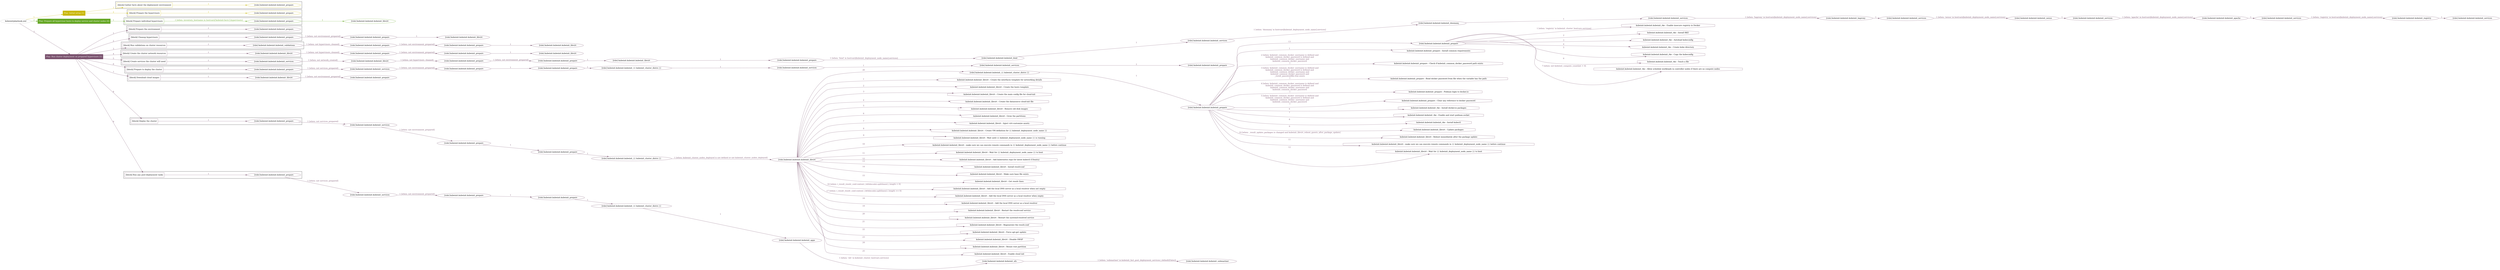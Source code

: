digraph {
	graph [concentrate=true ordering=in rankdir=LR ratio=fill]
	edge [esep=5 sep=10]
	"kubeinit/playbook.yml" [id=root_node style=dotted]
	play_4568f5e2 [label="Play: Initial setup (1)" color="#c9b703" fontcolor="#ffffff" id=play_4568f5e2 shape=box style=filled tooltip=localhost]
	"kubeinit/playbook.yml" -> play_4568f5e2 [label="1 " color="#c9b703" fontcolor="#c9b703" id=edge_f58d6f80 labeltooltip="1 " tooltip="1 "]
	subgraph "kubeinit.kubeinit.kubeinit_prepare" {
		role_ae29e0fc [label="[role] kubeinit.kubeinit.kubeinit_prepare" color="#c9b703" id=role_ae29e0fc tooltip="kubeinit.kubeinit.kubeinit_prepare"]
	}
	subgraph "kubeinit.kubeinit.kubeinit_prepare" {
		role_e080476c [label="[role] kubeinit.kubeinit.kubeinit_prepare" color="#c9b703" id=role_e080476c tooltip="kubeinit.kubeinit.kubeinit_prepare"]
	}
	subgraph "Play: Initial setup (1)" {
		play_4568f5e2 -> block_bb34d5d5 [label=1 color="#c9b703" fontcolor="#c9b703" id=edge_4ec6a27d labeltooltip=1 tooltip=1]
		subgraph cluster_block_bb34d5d5 {
			block_bb34d5d5 [label="[block] Gather facts about the deployment environment" color="#c9b703" id=block_bb34d5d5 labeltooltip="Gather facts about the deployment environment" shape=box tooltip="Gather facts about the deployment environment"]
			block_bb34d5d5 -> role_ae29e0fc [label="1 " color="#c9b703" fontcolor="#c9b703" id=edge_a087af68 labeltooltip="1 " tooltip="1 "]
		}
		play_4568f5e2 -> block_81faddfb [label=2 color="#c9b703" fontcolor="#c9b703" id=edge_ffdb6b1e labeltooltip=2 tooltip=2]
		subgraph cluster_block_81faddfb {
			block_81faddfb [label="[block] Prepare the hypervisors" color="#c9b703" id=block_81faddfb labeltooltip="Prepare the hypervisors" shape=box tooltip="Prepare the hypervisors"]
			block_81faddfb -> role_e080476c [label="1 " color="#c9b703" fontcolor="#c9b703" id=edge_c22c5ee7 labeltooltip="1 " tooltip="1 "]
		}
	}
	play_5e007507 [label="Play: Prepare all hypervisor hosts to deploy service and cluster nodes (0)" color="#65a725" fontcolor="#ffffff" id=play_5e007507 shape=box style=filled tooltip="Play: Prepare all hypervisor hosts to deploy service and cluster nodes (0)"]
	"kubeinit/playbook.yml" -> play_5e007507 [label="2 " color="#65a725" fontcolor="#65a725" id=edge_da815245 labeltooltip="2 " tooltip="2 "]
	subgraph "kubeinit.kubeinit.kubeinit_libvirt" {
		role_079f6c34 [label="[role] kubeinit.kubeinit.kubeinit_libvirt" color="#65a725" id=role_079f6c34 tooltip="kubeinit.kubeinit.kubeinit_libvirt"]
	}
	subgraph "kubeinit.kubeinit.kubeinit_prepare" {
		role_a69bfd1f [label="[role] kubeinit.kubeinit.kubeinit_prepare" color="#65a725" id=role_a69bfd1f tooltip="kubeinit.kubeinit.kubeinit_prepare"]
		role_a69bfd1f -> role_079f6c34 [label="1 " color="#65a725" fontcolor="#65a725" id=edge_f0c75827 labeltooltip="1 " tooltip="1 "]
	}
	subgraph "Play: Prepare all hypervisor hosts to deploy service and cluster nodes (0)" {
		play_5e007507 -> block_b021f9d6 [label=1 color="#65a725" fontcolor="#65a725" id=edge_84d313bd labeltooltip=1 tooltip=1]
		subgraph cluster_block_b021f9d6 {
			block_b021f9d6 [label="[block] Prepare individual hypervisors" color="#65a725" id=block_b021f9d6 labeltooltip="Prepare individual hypervisors" shape=box tooltip="Prepare individual hypervisors"]
			block_b021f9d6 -> role_a69bfd1f [label="1 [when: inventory_hostname in hostvars['kubeinit-facts'].hypervisors]" color="#65a725" fontcolor="#65a725" id=edge_a8e0315a labeltooltip="1 [when: inventory_hostname in hostvars['kubeinit-facts'].hypervisors]" tooltip="1 [when: inventory_hostname in hostvars['kubeinit-facts'].hypervisors]"]
		}
	}
	play_a2404ed8 [label="Play: Run cluster deployment on prepared hypervisors (1)" color="#7a526e" fontcolor="#ffffff" id=play_a2404ed8 shape=box style=filled tooltip=localhost]
	"kubeinit/playbook.yml" -> play_a2404ed8 [label="3 " color="#7a526e" fontcolor="#7a526e" id=edge_53192547 labeltooltip="3 " tooltip="3 "]
	subgraph "kubeinit.kubeinit.kubeinit_prepare" {
		role_78aca990 [label="[role] kubeinit.kubeinit.kubeinit_prepare" color="#7a526e" id=role_78aca990 tooltip="kubeinit.kubeinit.kubeinit_prepare"]
	}
	subgraph "kubeinit.kubeinit.kubeinit_libvirt" {
		role_6ebbee55 [label="[role] kubeinit.kubeinit.kubeinit_libvirt" color="#7a526e" id=role_6ebbee55 tooltip="kubeinit.kubeinit.kubeinit_libvirt"]
	}
	subgraph "kubeinit.kubeinit.kubeinit_prepare" {
		role_fc98e909 [label="[role] kubeinit.kubeinit.kubeinit_prepare" color="#7a526e" id=role_fc98e909 tooltip="kubeinit.kubeinit.kubeinit_prepare"]
		role_fc98e909 -> role_6ebbee55 [label="1 " color="#7a526e" fontcolor="#7a526e" id=edge_954e94c0 labeltooltip="1 " tooltip="1 "]
	}
	subgraph "kubeinit.kubeinit.kubeinit_prepare" {
		role_c9297aac [label="[role] kubeinit.kubeinit.kubeinit_prepare" color="#7a526e" id=role_c9297aac tooltip="kubeinit.kubeinit.kubeinit_prepare"]
		role_c9297aac -> role_fc98e909 [label="1 [when: not environment_prepared]" color="#7a526e" fontcolor="#7a526e" id=edge_ce515978 labeltooltip="1 [when: not environment_prepared]" tooltip="1 [when: not environment_prepared]"]
	}
	subgraph "kubeinit.kubeinit.kubeinit_libvirt" {
		role_27dbb746 [label="[role] kubeinit.kubeinit.kubeinit_libvirt" color="#7a526e" id=role_27dbb746 tooltip="kubeinit.kubeinit.kubeinit_libvirt"]
	}
	subgraph "kubeinit.kubeinit.kubeinit_prepare" {
		role_3de10275 [label="[role] kubeinit.kubeinit.kubeinit_prepare" color="#7a526e" id=role_3de10275 tooltip="kubeinit.kubeinit.kubeinit_prepare"]
		role_3de10275 -> role_27dbb746 [label="1 " color="#7a526e" fontcolor="#7a526e" id=edge_d282bbad labeltooltip="1 " tooltip="1 "]
	}
	subgraph "kubeinit.kubeinit.kubeinit_prepare" {
		role_be3a7687 [label="[role] kubeinit.kubeinit.kubeinit_prepare" color="#7a526e" id=role_be3a7687 tooltip="kubeinit.kubeinit.kubeinit_prepare"]
		role_be3a7687 -> role_3de10275 [label="1 [when: not environment_prepared]" color="#7a526e" fontcolor="#7a526e" id=edge_fc153e3b labeltooltip="1 [when: not environment_prepared]" tooltip="1 [when: not environment_prepared]"]
	}
	subgraph "kubeinit.kubeinit.kubeinit_validations" {
		role_8ce08a6f [label="[role] kubeinit.kubeinit.kubeinit_validations" color="#7a526e" id=role_8ce08a6f tooltip="kubeinit.kubeinit.kubeinit_validations"]
		role_8ce08a6f -> role_be3a7687 [label="1 [when: not hypervisors_cleaned]" color="#7a526e" fontcolor="#7a526e" id=edge_b9739d57 labeltooltip="1 [when: not hypervisors_cleaned]" tooltip="1 [when: not hypervisors_cleaned]"]
	}
	subgraph "kubeinit.kubeinit.kubeinit_libvirt" {
		role_e2d0a0e1 [label="[role] kubeinit.kubeinit.kubeinit_libvirt" color="#7a526e" id=role_e2d0a0e1 tooltip="kubeinit.kubeinit.kubeinit_libvirt"]
	}
	subgraph "kubeinit.kubeinit.kubeinit_prepare" {
		role_2252fb14 [label="[role] kubeinit.kubeinit.kubeinit_prepare" color="#7a526e" id=role_2252fb14 tooltip="kubeinit.kubeinit.kubeinit_prepare"]
		role_2252fb14 -> role_e2d0a0e1 [label="1 " color="#7a526e" fontcolor="#7a526e" id=edge_48490499 labeltooltip="1 " tooltip="1 "]
	}
	subgraph "kubeinit.kubeinit.kubeinit_prepare" {
		role_a09faf3b [label="[role] kubeinit.kubeinit.kubeinit_prepare" color="#7a526e" id=role_a09faf3b tooltip="kubeinit.kubeinit.kubeinit_prepare"]
		role_a09faf3b -> role_2252fb14 [label="1 [when: not environment_prepared]" color="#7a526e" fontcolor="#7a526e" id=edge_238169aa labeltooltip="1 [when: not environment_prepared]" tooltip="1 [when: not environment_prepared]"]
	}
	subgraph "kubeinit.kubeinit.kubeinit_libvirt" {
		role_53687157 [label="[role] kubeinit.kubeinit.kubeinit_libvirt" color="#7a526e" id=role_53687157 tooltip="kubeinit.kubeinit.kubeinit_libvirt"]
		role_53687157 -> role_a09faf3b [label="1 [when: not hypervisors_cleaned]" color="#7a526e" fontcolor="#7a526e" id=edge_2dcb8799 labeltooltip="1 [when: not hypervisors_cleaned]" tooltip="1 [when: not hypervisors_cleaned]"]
	}
	subgraph "kubeinit.kubeinit.kubeinit_services" {
		role_e1c05c1d [label="[role] kubeinit.kubeinit.kubeinit_services" color="#7a526e" id=role_e1c05c1d tooltip="kubeinit.kubeinit.kubeinit_services"]
	}
	subgraph "kubeinit.kubeinit.kubeinit_registry" {
		role_24f0b1a3 [label="[role] kubeinit.kubeinit.kubeinit_registry" color="#7a526e" id=role_24f0b1a3 tooltip="kubeinit.kubeinit.kubeinit_registry"]
		role_24f0b1a3 -> role_e1c05c1d [label="1 " color="#7a526e" fontcolor="#7a526e" id=edge_a034bfcc labeltooltip="1 " tooltip="1 "]
	}
	subgraph "kubeinit.kubeinit.kubeinit_services" {
		role_3521763a [label="[role] kubeinit.kubeinit.kubeinit_services" color="#7a526e" id=role_3521763a tooltip="kubeinit.kubeinit.kubeinit_services"]
		role_3521763a -> role_24f0b1a3 [label="1 [when: 'registry' in hostvars[kubeinit_deployment_node_name].services]" color="#7a526e" fontcolor="#7a526e" id=edge_742c260c labeltooltip="1 [when: 'registry' in hostvars[kubeinit_deployment_node_name].services]" tooltip="1 [when: 'registry' in hostvars[kubeinit_deployment_node_name].services]"]
	}
	subgraph "kubeinit.kubeinit.kubeinit_apache" {
		role_444f9a45 [label="[role] kubeinit.kubeinit.kubeinit_apache" color="#7a526e" id=role_444f9a45 tooltip="kubeinit.kubeinit.kubeinit_apache"]
		role_444f9a45 -> role_3521763a [label="1 " color="#7a526e" fontcolor="#7a526e" id=edge_e631b38d labeltooltip="1 " tooltip="1 "]
	}
	subgraph "kubeinit.kubeinit.kubeinit_services" {
		role_2c6f6f66 [label="[role] kubeinit.kubeinit.kubeinit_services" color="#7a526e" id=role_2c6f6f66 tooltip="kubeinit.kubeinit.kubeinit_services"]
		role_2c6f6f66 -> role_444f9a45 [label="1 [when: 'apache' in hostvars[kubeinit_deployment_node_name].services]" color="#7a526e" fontcolor="#7a526e" id=edge_262a0b93 labeltooltip="1 [when: 'apache' in hostvars[kubeinit_deployment_node_name].services]" tooltip="1 [when: 'apache' in hostvars[kubeinit_deployment_node_name].services]"]
	}
	subgraph "kubeinit.kubeinit.kubeinit_nexus" {
		role_d4bbf895 [label="[role] kubeinit.kubeinit.kubeinit_nexus" color="#7a526e" id=role_d4bbf895 tooltip="kubeinit.kubeinit.kubeinit_nexus"]
		role_d4bbf895 -> role_2c6f6f66 [label="1 " color="#7a526e" fontcolor="#7a526e" id=edge_2a9e1072 labeltooltip="1 " tooltip="1 "]
	}
	subgraph "kubeinit.kubeinit.kubeinit_services" {
		role_22ab9547 [label="[role] kubeinit.kubeinit.kubeinit_services" color="#7a526e" id=role_22ab9547 tooltip="kubeinit.kubeinit.kubeinit_services"]
		role_22ab9547 -> role_d4bbf895 [label="1 [when: 'nexus' in hostvars[kubeinit_deployment_node_name].services]" color="#7a526e" fontcolor="#7a526e" id=edge_2be26578 labeltooltip="1 [when: 'nexus' in hostvars[kubeinit_deployment_node_name].services]" tooltip="1 [when: 'nexus' in hostvars[kubeinit_deployment_node_name].services]"]
	}
	subgraph "kubeinit.kubeinit.kubeinit_haproxy" {
		role_57c78622 [label="[role] kubeinit.kubeinit.kubeinit_haproxy" color="#7a526e" id=role_57c78622 tooltip="kubeinit.kubeinit.kubeinit_haproxy"]
		role_57c78622 -> role_22ab9547 [label="1 " color="#7a526e" fontcolor="#7a526e" id=edge_9e4132be labeltooltip="1 " tooltip="1 "]
	}
	subgraph "kubeinit.kubeinit.kubeinit_services" {
		role_f3da403c [label="[role] kubeinit.kubeinit.kubeinit_services" color="#7a526e" id=role_f3da403c tooltip="kubeinit.kubeinit.kubeinit_services"]
		role_f3da403c -> role_57c78622 [label="1 [when: 'haproxy' in hostvars[kubeinit_deployment_node_name].services]" color="#7a526e" fontcolor="#7a526e" id=edge_ac03e307 labeltooltip="1 [when: 'haproxy' in hostvars[kubeinit_deployment_node_name].services]" tooltip="1 [when: 'haproxy' in hostvars[kubeinit_deployment_node_name].services]"]
	}
	subgraph "kubeinit.kubeinit.kubeinit_dnsmasq" {
		role_92711bdf [label="[role] kubeinit.kubeinit.kubeinit_dnsmasq" color="#7a526e" id=role_92711bdf tooltip="kubeinit.kubeinit.kubeinit_dnsmasq"]
		role_92711bdf -> role_f3da403c [label="1 " color="#7a526e" fontcolor="#7a526e" id=edge_761f1423 labeltooltip="1 " tooltip="1 "]
	}
	subgraph "kubeinit.kubeinit.kubeinit_services" {
		role_0a047e35 [label="[role] kubeinit.kubeinit.kubeinit_services" color="#7a526e" id=role_0a047e35 tooltip="kubeinit.kubeinit.kubeinit_services"]
		role_0a047e35 -> role_92711bdf [label="1 [when: 'dnsmasq' in hostvars[kubeinit_deployment_node_name].services]" color="#7a526e" fontcolor="#7a526e" id=edge_a721df6b labeltooltip="1 [when: 'dnsmasq' in hostvars[kubeinit_deployment_node_name].services]" tooltip="1 [when: 'dnsmasq' in hostvars[kubeinit_deployment_node_name].services]"]
	}
	subgraph "kubeinit.kubeinit.kubeinit_bind" {
		role_454483ee [label="[role] kubeinit.kubeinit.kubeinit_bind" color="#7a526e" id=role_454483ee tooltip="kubeinit.kubeinit.kubeinit_bind"]
		role_454483ee -> role_0a047e35 [label="1 " color="#7a526e" fontcolor="#7a526e" id=edge_4e30ac89 labeltooltip="1 " tooltip="1 "]
	}
	subgraph "kubeinit.kubeinit.kubeinit_prepare" {
		role_f2e7e4fd [label="[role] kubeinit.kubeinit.kubeinit_prepare" color="#7a526e" id=role_f2e7e4fd tooltip="kubeinit.kubeinit.kubeinit_prepare"]
		role_f2e7e4fd -> role_454483ee [label="1 [when: 'bind' in hostvars[kubeinit_deployment_node_name].services]" color="#7a526e" fontcolor="#7a526e" id=edge_38f0c3e3 labeltooltip="1 [when: 'bind' in hostvars[kubeinit_deployment_node_name].services]" tooltip="1 [when: 'bind' in hostvars[kubeinit_deployment_node_name].services]"]
	}
	subgraph "kubeinit.kubeinit.kubeinit_libvirt" {
		role_506f2575 [label="[role] kubeinit.kubeinit.kubeinit_libvirt" color="#7a526e" id=role_506f2575 tooltip="kubeinit.kubeinit.kubeinit_libvirt"]
		role_506f2575 -> role_f2e7e4fd [label="1 " color="#7a526e" fontcolor="#7a526e" id=edge_300fc9ce labeltooltip="1 " tooltip="1 "]
	}
	subgraph "kubeinit.kubeinit.kubeinit_prepare" {
		role_38bea0e0 [label="[role] kubeinit.kubeinit.kubeinit_prepare" color="#7a526e" id=role_38bea0e0 tooltip="kubeinit.kubeinit.kubeinit_prepare"]
		role_38bea0e0 -> role_506f2575 [label="1 " color="#7a526e" fontcolor="#7a526e" id=edge_d4c26837 labeltooltip="1 " tooltip="1 "]
	}
	subgraph "kubeinit.kubeinit.kubeinit_prepare" {
		role_5d242802 [label="[role] kubeinit.kubeinit.kubeinit_prepare" color="#7a526e" id=role_5d242802 tooltip="kubeinit.kubeinit.kubeinit_prepare"]
		role_5d242802 -> role_38bea0e0 [label="1 [when: not environment_prepared]" color="#7a526e" fontcolor="#7a526e" id=edge_2ccff29e labeltooltip="1 [when: not environment_prepared]" tooltip="1 [when: not environment_prepared]"]
	}
	subgraph "kubeinit.kubeinit.kubeinit_libvirt" {
		role_b3cfac7f [label="[role] kubeinit.kubeinit.kubeinit_libvirt" color="#7a526e" id=role_b3cfac7f tooltip="kubeinit.kubeinit.kubeinit_libvirt"]
		role_b3cfac7f -> role_5d242802 [label="1 [when: not hypervisors_cleaned]" color="#7a526e" fontcolor="#7a526e" id=edge_2b9d06a1 labeltooltip="1 [when: not hypervisors_cleaned]" tooltip="1 [when: not hypervisors_cleaned]"]
	}
	subgraph "kubeinit.kubeinit.kubeinit_services" {
		role_e755190c [label="[role] kubeinit.kubeinit.kubeinit_services" color="#7a526e" id=role_e755190c tooltip="kubeinit.kubeinit.kubeinit_services"]
		role_e755190c -> role_b3cfac7f [label="1 [when: not network_created]" color="#7a526e" fontcolor="#7a526e" id=edge_57c8df9f labeltooltip="1 [when: not network_created]" tooltip="1 [when: not network_created]"]
	}
	subgraph "kubeinit.kubeinit.kubeinit_prepare" {
		role_c9f65d8f [label="[role] kubeinit.kubeinit.kubeinit_prepare" color="#7a526e" id=role_c9f65d8f tooltip="kubeinit.kubeinit.kubeinit_prepare"]
	}
	subgraph "kubeinit.kubeinit.kubeinit_services" {
		role_bb59d0de [label="[role] kubeinit.kubeinit.kubeinit_services" color="#7a526e" id=role_bb59d0de tooltip="kubeinit.kubeinit.kubeinit_services"]
		role_bb59d0de -> role_c9f65d8f [label="1 " color="#7a526e" fontcolor="#7a526e" id=edge_cca55403 labeltooltip="1 " tooltip="1 "]
	}
	subgraph "kubeinit.kubeinit.kubeinit_services" {
		role_9e250b0a [label="[role] kubeinit.kubeinit.kubeinit_services" color="#7a526e" id=role_9e250b0a tooltip="kubeinit.kubeinit.kubeinit_services"]
		role_9e250b0a -> role_bb59d0de [label="1 " color="#7a526e" fontcolor="#7a526e" id=edge_865b5f42 labeltooltip="1 " tooltip="1 "]
	}
	subgraph "kubeinit.kubeinit.kubeinit_{{ kubeinit_cluster_distro }}" {
		role_128e63b7 [label="[role] kubeinit.kubeinit.kubeinit_{{ kubeinit_cluster_distro }}" color="#7a526e" id=role_128e63b7 tooltip="kubeinit.kubeinit.kubeinit_{{ kubeinit_cluster_distro }}"]
		role_128e63b7 -> role_9e250b0a [label="1 " color="#7a526e" fontcolor="#7a526e" id=edge_d8385676 labeltooltip="1 " tooltip="1 "]
	}
	subgraph "kubeinit.kubeinit.kubeinit_prepare" {
		role_6800932a [label="[role] kubeinit.kubeinit.kubeinit_prepare" color="#7a526e" id=role_6800932a tooltip="kubeinit.kubeinit.kubeinit_prepare"]
		role_6800932a -> role_128e63b7 [label="1 " color="#7a526e" fontcolor="#7a526e" id=edge_f5d03e80 labeltooltip="1 " tooltip="1 "]
	}
	subgraph "kubeinit.kubeinit.kubeinit_prepare" {
		role_21f0d686 [label="[role] kubeinit.kubeinit.kubeinit_prepare" color="#7a526e" id=role_21f0d686 tooltip="kubeinit.kubeinit.kubeinit_prepare"]
		role_21f0d686 -> role_6800932a [label="1 " color="#7a526e" fontcolor="#7a526e" id=edge_81f2c81a labeltooltip="1 " tooltip="1 "]
	}
	subgraph "kubeinit.kubeinit.kubeinit_services" {
		role_10c91524 [label="[role] kubeinit.kubeinit.kubeinit_services" color="#7a526e" id=role_10c91524 tooltip="kubeinit.kubeinit.kubeinit_services"]
		role_10c91524 -> role_21f0d686 [label="1 [when: not environment_prepared]" color="#7a526e" fontcolor="#7a526e" id=edge_07060a31 labeltooltip="1 [when: not environment_prepared]" tooltip="1 [when: not environment_prepared]"]
	}
	subgraph "kubeinit.kubeinit.kubeinit_prepare" {
		role_58595811 [label="[role] kubeinit.kubeinit.kubeinit_prepare" color="#7a526e" id=role_58595811 tooltip="kubeinit.kubeinit.kubeinit_prepare"]
		role_58595811 -> role_10c91524 [label="1 [when: not services_prepared]" color="#7a526e" fontcolor="#7a526e" id=edge_7428c593 labeltooltip="1 [when: not services_prepared]" tooltip="1 [when: not services_prepared]"]
	}
	subgraph "kubeinit.kubeinit.kubeinit_prepare" {
		role_8fbe70e9 [label="[role] kubeinit.kubeinit.kubeinit_prepare" color="#7a526e" id=role_8fbe70e9 tooltip="kubeinit.kubeinit.kubeinit_prepare"]
	}
	subgraph "kubeinit.kubeinit.kubeinit_libvirt" {
		role_f64878d0 [label="[role] kubeinit.kubeinit.kubeinit_libvirt" color="#7a526e" id=role_f64878d0 tooltip="kubeinit.kubeinit.kubeinit_libvirt"]
		role_f64878d0 -> role_8fbe70e9 [label="1 [when: not environment_prepared]" color="#7a526e" fontcolor="#7a526e" id=edge_980153d8 labeltooltip="1 [when: not environment_prepared]" tooltip="1 [when: not environment_prepared]"]
	}
	subgraph "kubeinit.kubeinit.kubeinit_prepare" {
		role_f17bccef [label="[role] kubeinit.kubeinit.kubeinit_prepare" color="#7a526e" id=role_f17bccef tooltip="kubeinit.kubeinit.kubeinit_prepare"]
		task_665a5e78 [label="kubeinit.kubeinit.kubeinit_rke : Enable insecure registry in Docker" color="#7a526e" id=task_665a5e78 shape=octagon tooltip="kubeinit.kubeinit.kubeinit_rke : Enable insecure registry in Docker"]
		role_f17bccef -> task_665a5e78 [label="1 [when: 'registry' in kubeinit_cluster_hostvars.services]" color="#7a526e" fontcolor="#7a526e" id=edge_86fd384d labeltooltip="1 [when: 'registry' in kubeinit_cluster_hostvars.services]" tooltip="1 [when: 'registry' in kubeinit_cluster_hostvars.services]"]
		task_e25b86b0 [label="kubeinit.kubeinit.kubeinit_rke : Install RKE" color="#7a526e" id=task_e25b86b0 shape=octagon tooltip="kubeinit.kubeinit.kubeinit_rke : Install RKE"]
		role_f17bccef -> task_e25b86b0 [label="2 " color="#7a526e" fontcolor="#7a526e" id=edge_de4a6f16 labeltooltip="2 " tooltip="2 "]
		task_b259f5b3 [label="kubeinit.kubeinit.kubeinit_rke : Autoload kubeconfig" color="#7a526e" id=task_b259f5b3 shape=octagon tooltip="kubeinit.kubeinit.kubeinit_rke : Autoload kubeconfig"]
		role_f17bccef -> task_b259f5b3 [label="3 " color="#7a526e" fontcolor="#7a526e" id=edge_6e869316 labeltooltip="3 " tooltip="3 "]
		task_741eba97 [label="kubeinit.kubeinit.kubeinit_rke : Create kube directory" color="#7a526e" id=task_741eba97 shape=octagon tooltip="kubeinit.kubeinit.kubeinit_rke : Create kube directory"]
		role_f17bccef -> task_741eba97 [label="4 " color="#7a526e" fontcolor="#7a526e" id=edge_6af9dd21 labeltooltip="4 " tooltip="4 "]
		task_64090cc8 [label="kubeinit.kubeinit.kubeinit_rke : Copy the kubeconfig" color="#7a526e" id=task_64090cc8 shape=octagon tooltip="kubeinit.kubeinit.kubeinit_rke : Copy the kubeconfig"]
		role_f17bccef -> task_64090cc8 [label="5 " color="#7a526e" fontcolor="#7a526e" id=edge_60934fe8 labeltooltip="5 " tooltip="5 "]
		task_0a7f6460 [label="kubeinit.kubeinit.kubeinit_rke : Touch a file" color="#7a526e" id=task_0a7f6460 shape=octagon tooltip="kubeinit.kubeinit.kubeinit_rke : Touch a file"]
		role_f17bccef -> task_0a7f6460 [label="6 " color="#7a526e" fontcolor="#7a526e" id=edge_742649d7 labeltooltip="6 " tooltip="6 "]
		task_7d31528c [label="kubeinit.kubeinit.kubeinit_rke : Allow schedule workloads in controller nodes if there are no compute nodes" color="#7a526e" id=task_7d31528c shape=octagon tooltip="kubeinit.kubeinit.kubeinit_rke : Allow schedule workloads in controller nodes if there are no compute nodes"]
		role_f17bccef -> task_7d31528c [label="7 [when: not kubeinit_compute_count|int > 0]" color="#7a526e" fontcolor="#7a526e" id=edge_8027adaa labeltooltip="7 [when: not kubeinit_compute_count|int > 0]" tooltip="7 [when: not kubeinit_compute_count|int > 0]"]
	}
	subgraph "kubeinit.kubeinit.kubeinit_prepare" {
		role_27ed3b5c [label="[role] kubeinit.kubeinit.kubeinit_prepare" color="#7a526e" id=role_27ed3b5c tooltip="kubeinit.kubeinit.kubeinit_prepare"]
		task_21705fa5 [label="kubeinit.kubeinit.kubeinit_prepare : Install common requirements" color="#7a526e" id=task_21705fa5 shape=octagon tooltip="kubeinit.kubeinit.kubeinit_prepare : Install common requirements"]
		role_27ed3b5c -> task_21705fa5 [label="1 " color="#7a526e" fontcolor="#7a526e" id=edge_ce50f5d3 labeltooltip="1 " tooltip="1 "]
		task_64436959 [label="kubeinit.kubeinit.kubeinit_prepare : Check if kubeinit_common_docker_password path exists" color="#7a526e" id=task_64436959 shape=octagon tooltip="kubeinit.kubeinit.kubeinit_prepare : Check if kubeinit_common_docker_password path exists"]
		role_27ed3b5c -> task_64436959 [label="2 [when: kubeinit_common_docker_username is defined and
kubeinit_common_docker_password is defined and
kubeinit_common_docker_username and
kubeinit_common_docker_password
]" color="#7a526e" fontcolor="#7a526e" id=edge_e28b2194 labeltooltip="2 [when: kubeinit_common_docker_username is defined and
kubeinit_common_docker_password is defined and
kubeinit_common_docker_username and
kubeinit_common_docker_password
]" tooltip="2 [when: kubeinit_common_docker_username is defined and
kubeinit_common_docker_password is defined and
kubeinit_common_docker_username and
kubeinit_common_docker_password
]"]
		task_407c67e6 [label="kubeinit.kubeinit.kubeinit_prepare : Read docker password from file when the variable has the path" color="#7a526e" id=task_407c67e6 shape=octagon tooltip="kubeinit.kubeinit.kubeinit_prepare : Read docker password from file when the variable has the path"]
		role_27ed3b5c -> task_407c67e6 [label="3 [when: kubeinit_common_docker_username is defined and
kubeinit_common_docker_password is defined and
kubeinit_common_docker_username and
kubeinit_common_docker_password and
_result_passwordfile.stat.exists
]" color="#7a526e" fontcolor="#7a526e" id=edge_7dba26e2 labeltooltip="3 [when: kubeinit_common_docker_username is defined and
kubeinit_common_docker_password is defined and
kubeinit_common_docker_username and
kubeinit_common_docker_password and
_result_passwordfile.stat.exists
]" tooltip="3 [when: kubeinit_common_docker_username is defined and
kubeinit_common_docker_password is defined and
kubeinit_common_docker_username and
kubeinit_common_docker_password and
_result_passwordfile.stat.exists
]"]
		task_8e0246d6 [label="kubeinit.kubeinit.kubeinit_prepare : Podman login to docker.io" color="#7a526e" id=task_8e0246d6 shape=octagon tooltip="kubeinit.kubeinit.kubeinit_prepare : Podman login to docker.io"]
		role_27ed3b5c -> task_8e0246d6 [label="4 [when: kubeinit_common_docker_username is defined and
kubeinit_common_docker_password is defined and
kubeinit_common_docker_username and
kubeinit_common_docker_password
]" color="#7a526e" fontcolor="#7a526e" id=edge_13f20e37 labeltooltip="4 [when: kubeinit_common_docker_username is defined and
kubeinit_common_docker_password is defined and
kubeinit_common_docker_username and
kubeinit_common_docker_password
]" tooltip="4 [when: kubeinit_common_docker_username is defined and
kubeinit_common_docker_password is defined and
kubeinit_common_docker_username and
kubeinit_common_docker_password
]"]
		task_8adf9413 [label="kubeinit.kubeinit.kubeinit_prepare : Clear any reference to docker password" color="#7a526e" id=task_8adf9413 shape=octagon tooltip="kubeinit.kubeinit.kubeinit_prepare : Clear any reference to docker password"]
		role_27ed3b5c -> task_8adf9413 [label="5 [when: kubeinit_common_docker_username is defined and
kubeinit_common_docker_password is defined and
kubeinit_common_docker_username and
kubeinit_common_docker_password
]" color="#7a526e" fontcolor="#7a526e" id=edge_df66487b labeltooltip="5 [when: kubeinit_common_docker_username is defined and
kubeinit_common_docker_password is defined and
kubeinit_common_docker_username and
kubeinit_common_docker_password
]" tooltip="5 [when: kubeinit_common_docker_username is defined and
kubeinit_common_docker_password is defined and
kubeinit_common_docker_username and
kubeinit_common_docker_password
]"]
		task_93a87bd2 [label="kubeinit.kubeinit.kubeinit_rke : Install docker.io packages" color="#7a526e" id=task_93a87bd2 shape=octagon tooltip="kubeinit.kubeinit.kubeinit_rke : Install docker.io packages"]
		role_27ed3b5c -> task_93a87bd2 [label="6 " color="#7a526e" fontcolor="#7a526e" id=edge_dbb07fb9 labeltooltip="6 " tooltip="6 "]
		task_499fcc53 [label="kubeinit.kubeinit.kubeinit_rke : Enable and start podman.socket" color="#7a526e" id=task_499fcc53 shape=octagon tooltip="kubeinit.kubeinit.kubeinit_rke : Enable and start podman.socket"]
		role_27ed3b5c -> task_499fcc53 [label="7 " color="#7a526e" fontcolor="#7a526e" id=edge_66f39e98 labeltooltip="7 " tooltip="7 "]
		task_112dde16 [label="kubeinit.kubeinit.kubeinit_rke : Install kubectl" color="#7a526e" id=task_112dde16 shape=octagon tooltip="kubeinit.kubeinit.kubeinit_rke : Install kubectl"]
		role_27ed3b5c -> task_112dde16 [label="8 " color="#7a526e" fontcolor="#7a526e" id=edge_d252a66c labeltooltip="8 " tooltip="8 "]
		task_8c59d81b [label="kubeinit.kubeinit.kubeinit_libvirt : Update packages" color="#7a526e" id=task_8c59d81b shape=octagon tooltip="kubeinit.kubeinit.kubeinit_libvirt : Update packages"]
		role_27ed3b5c -> task_8c59d81b [label="9 " color="#7a526e" fontcolor="#7a526e" id=edge_4af08e2a labeltooltip="9 " tooltip="9 "]
		task_63154481 [label="kubeinit.kubeinit.kubeinit_libvirt : Reboot immediately after the package update" color="#7a526e" id=task_63154481 shape=octagon tooltip="kubeinit.kubeinit.kubeinit_libvirt : Reboot immediately after the package update"]
		role_27ed3b5c -> task_63154481 [label="10 [when: _result_update_packages is changed and kubeinit_libvirt_reboot_guests_after_package_update]" color="#7a526e" fontcolor="#7a526e" id=edge_21b2aa21 labeltooltip="10 [when: _result_update_packages is changed and kubeinit_libvirt_reboot_guests_after_package_update]" tooltip="10 [when: _result_update_packages is changed and kubeinit_libvirt_reboot_guests_after_package_update]"]
		task_6fb3fe62 [label="kubeinit.kubeinit.kubeinit_libvirt : make sure we can execute remote commands in {{ kubeinit_deployment_node_name }} before continue" color="#7a526e" id=task_6fb3fe62 shape=octagon tooltip="kubeinit.kubeinit.kubeinit_libvirt : make sure we can execute remote commands in {{ kubeinit_deployment_node_name }} before continue"]
		role_27ed3b5c -> task_6fb3fe62 [label="11 " color="#7a526e" fontcolor="#7a526e" id=edge_672bf191 labeltooltip="11 " tooltip="11 "]
		task_4c668531 [label="kubeinit.kubeinit.kubeinit_libvirt : Wait for {{ kubeinit_deployment_node_name }} to boot" color="#7a526e" id=task_4c668531 shape=octagon tooltip="kubeinit.kubeinit.kubeinit_libvirt : Wait for {{ kubeinit_deployment_node_name }} to boot"]
		role_27ed3b5c -> task_4c668531 [label="12 " color="#7a526e" fontcolor="#7a526e" id=edge_8ec51202 labeltooltip="12 " tooltip="12 "]
		role_27ed3b5c -> role_f17bccef [label="13 " color="#7a526e" fontcolor="#7a526e" id=edge_c0260380 labeltooltip="13 " tooltip="13 "]
	}
	subgraph "kubeinit.kubeinit.kubeinit_{{ kubeinit_cluster_distro }}" {
		role_abc04474 [label="[role] kubeinit.kubeinit.kubeinit_{{ kubeinit_cluster_distro }}" color="#7a526e" id=role_abc04474 tooltip="kubeinit.kubeinit.kubeinit_{{ kubeinit_cluster_distro }}"]
		role_abc04474 -> role_27ed3b5c [label="1 " color="#7a526e" fontcolor="#7a526e" id=edge_5a1ac635 labeltooltip="1 " tooltip="1 "]
	}
	subgraph "kubeinit.kubeinit.kubeinit_libvirt" {
		role_947a107d [label="[role] kubeinit.kubeinit.kubeinit_libvirt" color="#7a526e" id=role_947a107d tooltip="kubeinit.kubeinit.kubeinit_libvirt"]
		task_667c6dde [label="kubeinit.kubeinit.kubeinit_libvirt : Create the interfaces template for networking details" color="#7a526e" id=task_667c6dde shape=octagon tooltip="kubeinit.kubeinit.kubeinit_libvirt : Create the interfaces template for networking details"]
		role_947a107d -> task_667c6dde [label="1 " color="#7a526e" fontcolor="#7a526e" id=edge_158c564c labeltooltip="1 " tooltip="1 "]
		task_ffadc62d [label="kubeinit.kubeinit.kubeinit_libvirt : Create the hosts template" color="#7a526e" id=task_ffadc62d shape=octagon tooltip="kubeinit.kubeinit.kubeinit_libvirt : Create the hosts template"]
		role_947a107d -> task_ffadc62d [label="2 " color="#7a526e" fontcolor="#7a526e" id=edge_046ccd77 labeltooltip="2 " tooltip="2 "]
		task_3acaf324 [label="kubeinit.kubeinit.kubeinit_libvirt : Create the main config file for cloud-init" color="#7a526e" id=task_3acaf324 shape=octagon tooltip="kubeinit.kubeinit.kubeinit_libvirt : Create the main config file for cloud-init"]
		role_947a107d -> task_3acaf324 [label="3 " color="#7a526e" fontcolor="#7a526e" id=edge_3c90e003 labeltooltip="3 " tooltip="3 "]
		task_de7317e5 [label="kubeinit.kubeinit.kubeinit_libvirt : Create the datasource cloud-init file" color="#7a526e" id=task_de7317e5 shape=octagon tooltip="kubeinit.kubeinit.kubeinit_libvirt : Create the datasource cloud-init file"]
		role_947a107d -> task_de7317e5 [label="4 " color="#7a526e" fontcolor="#7a526e" id=edge_8b7fcea5 labeltooltip="4 " tooltip="4 "]
		task_518fefe8 [label="kubeinit.kubeinit.kubeinit_libvirt : Remove old disk images" color="#7a526e" id=task_518fefe8 shape=octagon tooltip="kubeinit.kubeinit.kubeinit_libvirt : Remove old disk images"]
		role_947a107d -> task_518fefe8 [label="5 " color="#7a526e" fontcolor="#7a526e" id=edge_2d5d92d8 labeltooltip="5 " tooltip="5 "]
		task_e02282e8 [label="kubeinit.kubeinit.kubeinit_libvirt : Grow the partitions" color="#7a526e" id=task_e02282e8 shape=octagon tooltip="kubeinit.kubeinit.kubeinit_libvirt : Grow the partitions"]
		role_947a107d -> task_e02282e8 [label="6 " color="#7a526e" fontcolor="#7a526e" id=edge_1db51e24 labeltooltip="6 " tooltip="6 "]
		task_9a3cb8d6 [label="kubeinit.kubeinit.kubeinit_libvirt : Inject virt-customize assets" color="#7a526e" id=task_9a3cb8d6 shape=octagon tooltip="kubeinit.kubeinit.kubeinit_libvirt : Inject virt-customize assets"]
		role_947a107d -> task_9a3cb8d6 [label="7 " color="#7a526e" fontcolor="#7a526e" id=edge_61c16b06 labeltooltip="7 " tooltip="7 "]
		task_a57c9f93 [label="kubeinit.kubeinit.kubeinit_libvirt : Create VM definition for {{ kubeinit_deployment_node_name }}" color="#7a526e" id=task_a57c9f93 shape=octagon tooltip="kubeinit.kubeinit.kubeinit_libvirt : Create VM definition for {{ kubeinit_deployment_node_name }}"]
		role_947a107d -> task_a57c9f93 [label="8 " color="#7a526e" fontcolor="#7a526e" id=edge_5a6e6501 labeltooltip="8 " tooltip="8 "]
		task_3d09e8eb [label="kubeinit.kubeinit.kubeinit_libvirt : Wait until {{ kubeinit_deployment_node_name }} is running" color="#7a526e" id=task_3d09e8eb shape=octagon tooltip="kubeinit.kubeinit.kubeinit_libvirt : Wait until {{ kubeinit_deployment_node_name }} is running"]
		role_947a107d -> task_3d09e8eb [label="9 " color="#7a526e" fontcolor="#7a526e" id=edge_dc4a06d4 labeltooltip="9 " tooltip="9 "]
		task_94112171 [label="kubeinit.kubeinit.kubeinit_libvirt : make sure we can execute remote commands in {{ kubeinit_deployment_node_name }} before continue" color="#7a526e" id=task_94112171 shape=octagon tooltip="kubeinit.kubeinit.kubeinit_libvirt : make sure we can execute remote commands in {{ kubeinit_deployment_node_name }} before continue"]
		role_947a107d -> task_94112171 [label="10 " color="#7a526e" fontcolor="#7a526e" id=edge_8d912b04 labeltooltip="10 " tooltip="10 "]
		task_852dc12f [label="kubeinit.kubeinit.kubeinit_libvirt : Wait for {{ kubeinit_deployment_node_name }} to boot" color="#7a526e" id=task_852dc12f shape=octagon tooltip="kubeinit.kubeinit.kubeinit_libvirt : Wait for {{ kubeinit_deployment_node_name }} to boot"]
		role_947a107d -> task_852dc12f [label="11 " color="#7a526e" fontcolor="#7a526e" id=edge_179630a1 labeltooltip="11 " tooltip="11 "]
		task_2507f81e [label="kubeinit.kubeinit.kubeinit_libvirt : Add kubernetes repo for latest kubectl (Ubuntu)" color="#7a526e" id=task_2507f81e shape=octagon tooltip="kubeinit.kubeinit.kubeinit_libvirt : Add kubernetes repo for latest kubectl (Ubuntu)"]
		role_947a107d -> task_2507f81e [label="12 " color="#7a526e" fontcolor="#7a526e" id=edge_841e738e labeltooltip="12 " tooltip="12 "]
		task_5714fec2 [label="kubeinit.kubeinit.kubeinit_libvirt : Install resolvconf" color="#7a526e" id=task_5714fec2 shape=octagon tooltip="kubeinit.kubeinit.kubeinit_libvirt : Install resolvconf"]
		role_947a107d -> task_5714fec2 [label="13 " color="#7a526e" fontcolor="#7a526e" id=edge_d80185ef labeltooltip="13 " tooltip="13 "]
		task_d8cb104c [label="kubeinit.kubeinit.kubeinit_libvirt : Make sure base file exists" color="#7a526e" id=task_d8cb104c shape=octagon tooltip="kubeinit.kubeinit.kubeinit_libvirt : Make sure base file exists"]
		role_947a107d -> task_d8cb104c [label="14 " color="#7a526e" fontcolor="#7a526e" id=edge_2b9dee08 labeltooltip="14 " tooltip="14 "]
		task_7ead4c33 [label="kubeinit.kubeinit.kubeinit_libvirt : Get resolv lines" color="#7a526e" id=task_7ead4c33 shape=octagon tooltip="kubeinit.kubeinit.kubeinit_libvirt : Get resolv lines"]
		role_947a107d -> task_7ead4c33 [label="15 " color="#7a526e" fontcolor="#7a526e" id=edge_45b904f3 labeltooltip="15 " tooltip="15 "]
		task_079cc5a4 [label="kubeinit.kubeinit.kubeinit_libvirt : Add the local DNS server as a local resolver when not empty" color="#7a526e" id=task_079cc5a4 shape=octagon tooltip="kubeinit.kubeinit.kubeinit_libvirt : Add the local DNS server as a local resolver when not empty"]
		role_947a107d -> task_079cc5a4 [label="16 [when: (_result_resolv_conf.content | b64decode).splitlines() | length > 0]" color="#7a526e" fontcolor="#7a526e" id=edge_50df9b61 labeltooltip="16 [when: (_result_resolv_conf.content | b64decode).splitlines() | length > 0]" tooltip="16 [when: (_result_resolv_conf.content | b64decode).splitlines() | length > 0]"]
		task_4e5ff8d8 [label="kubeinit.kubeinit.kubeinit_libvirt : Add the local DNS server as a local resolver when empty" color="#7a526e" id=task_4e5ff8d8 shape=octagon tooltip="kubeinit.kubeinit.kubeinit_libvirt : Add the local DNS server as a local resolver when empty"]
		role_947a107d -> task_4e5ff8d8 [label="17 [when: (_result_resolv_conf.content | b64decode).splitlines() | length == 0]" color="#7a526e" fontcolor="#7a526e" id=edge_8c962bb4 labeltooltip="17 [when: (_result_resolv_conf.content | b64decode).splitlines() | length == 0]" tooltip="17 [when: (_result_resolv_conf.content | b64decode).splitlines() | length == 0]"]
		task_77c700f8 [label="kubeinit.kubeinit.kubeinit_libvirt : Add the local DNS server as a local resolver" color="#7a526e" id=task_77c700f8 shape=octagon tooltip="kubeinit.kubeinit.kubeinit_libvirt : Add the local DNS server as a local resolver"]
		role_947a107d -> task_77c700f8 [label="18 " color="#7a526e" fontcolor="#7a526e" id=edge_881f4693 labeltooltip="18 " tooltip="18 "]
		task_e5340d06 [label="kubeinit.kubeinit.kubeinit_libvirt : Restart the resolvconf service" color="#7a526e" id=task_e5340d06 shape=octagon tooltip="kubeinit.kubeinit.kubeinit_libvirt : Restart the resolvconf service"]
		role_947a107d -> task_e5340d06 [label="19 " color="#7a526e" fontcolor="#7a526e" id=edge_543b0cea labeltooltip="19 " tooltip="19 "]
		task_09e496e2 [label="kubeinit.kubeinit.kubeinit_libvirt : Restart the systemd-resolved service" color="#7a526e" id=task_09e496e2 shape=octagon tooltip="kubeinit.kubeinit.kubeinit_libvirt : Restart the systemd-resolved service"]
		role_947a107d -> task_09e496e2 [label="20 " color="#7a526e" fontcolor="#7a526e" id=edge_406f7a9e labeltooltip="20 " tooltip="20 "]
		task_eb910050 [label="kubeinit.kubeinit.kubeinit_libvirt : Regenerate the resolv.conf" color="#7a526e" id=task_eb910050 shape=octagon tooltip="kubeinit.kubeinit.kubeinit_libvirt : Regenerate the resolv.conf"]
		role_947a107d -> task_eb910050 [label="21 " color="#7a526e" fontcolor="#7a526e" id=edge_ef09a0f5 labeltooltip="21 " tooltip="21 "]
		task_f03c89e7 [label="kubeinit.kubeinit.kubeinit_libvirt : Force apt-get update" color="#7a526e" id=task_f03c89e7 shape=octagon tooltip="kubeinit.kubeinit.kubeinit_libvirt : Force apt-get update"]
		role_947a107d -> task_f03c89e7 [label="22 " color="#7a526e" fontcolor="#7a526e" id=edge_89257be8 labeltooltip="22 " tooltip="22 "]
		task_8354a0b5 [label="kubeinit.kubeinit.kubeinit_libvirt : Disable SWAP" color="#7a526e" id=task_8354a0b5 shape=octagon tooltip="kubeinit.kubeinit.kubeinit_libvirt : Disable SWAP"]
		role_947a107d -> task_8354a0b5 [label="23 " color="#7a526e" fontcolor="#7a526e" id=edge_02edcb70 labeltooltip="23 " tooltip="23 "]
		task_eac6f96b [label="kubeinit.kubeinit.kubeinit_libvirt : Resize root partition" color="#7a526e" id=task_eac6f96b shape=octagon tooltip="kubeinit.kubeinit.kubeinit_libvirt : Resize root partition"]
		role_947a107d -> task_eac6f96b [label="24 " color="#7a526e" fontcolor="#7a526e" id=edge_b8db29b3 labeltooltip="24 " tooltip="24 "]
		task_a356b15b [label="kubeinit.kubeinit.kubeinit_libvirt : Enable cloud init" color="#7a526e" id=task_a356b15b shape=octagon tooltip="kubeinit.kubeinit.kubeinit_libvirt : Enable cloud init"]
		role_947a107d -> task_a356b15b [label="25 " color="#7a526e" fontcolor="#7a526e" id=edge_4770bd3a labeltooltip="25 " tooltip="25 "]
		role_947a107d -> role_abc04474 [label="26 " color="#7a526e" fontcolor="#7a526e" id=edge_739832f7 labeltooltip="26 " tooltip="26 "]
	}
	subgraph "kubeinit.kubeinit.kubeinit_{{ kubeinit_cluster_distro }}" {
		role_290c9df1 [label="[role] kubeinit.kubeinit.kubeinit_{{ kubeinit_cluster_distro }}" color="#7a526e" id=role_290c9df1 tooltip="kubeinit.kubeinit.kubeinit_{{ kubeinit_cluster_distro }}"]
		role_290c9df1 -> role_947a107d [label="1 [when: kubeinit_cluster_nodes_deployed is not defined or not kubeinit_cluster_nodes_deployed]" color="#7a526e" fontcolor="#7a526e" id=edge_cd55c032 labeltooltip="1 [when: kubeinit_cluster_nodes_deployed is not defined or not kubeinit_cluster_nodes_deployed]" tooltip="1 [when: kubeinit_cluster_nodes_deployed is not defined or not kubeinit_cluster_nodes_deployed]"]
	}
	subgraph "kubeinit.kubeinit.kubeinit_prepare" {
		role_357ab992 [label="[role] kubeinit.kubeinit.kubeinit_prepare" color="#7a526e" id=role_357ab992 tooltip="kubeinit.kubeinit.kubeinit_prepare"]
		role_357ab992 -> role_290c9df1 [label="1 " color="#7a526e" fontcolor="#7a526e" id=edge_729a5efa labeltooltip="1 " tooltip="1 "]
	}
	subgraph "kubeinit.kubeinit.kubeinit_prepare" {
		role_d5f468c9 [label="[role] kubeinit.kubeinit.kubeinit_prepare" color="#7a526e" id=role_d5f468c9 tooltip="kubeinit.kubeinit.kubeinit_prepare"]
		role_d5f468c9 -> role_357ab992 [label="1 " color="#7a526e" fontcolor="#7a526e" id=edge_f0aa5a8e labeltooltip="1 " tooltip="1 "]
	}
	subgraph "kubeinit.kubeinit.kubeinit_services" {
		role_8cd42de9 [label="[role] kubeinit.kubeinit.kubeinit_services" color="#7a526e" id=role_8cd42de9 tooltip="kubeinit.kubeinit.kubeinit_services"]
		role_8cd42de9 -> role_d5f468c9 [label="1 [when: not environment_prepared]" color="#7a526e" fontcolor="#7a526e" id=edge_406ec82f labeltooltip="1 [when: not environment_prepared]" tooltip="1 [when: not environment_prepared]"]
	}
	subgraph "kubeinit.kubeinit.kubeinit_prepare" {
		role_2998c99b [label="[role] kubeinit.kubeinit.kubeinit_prepare" color="#7a526e" id=role_2998c99b tooltip="kubeinit.kubeinit.kubeinit_prepare"]
		role_2998c99b -> role_8cd42de9 [label="1 [when: not services_prepared]" color="#7a526e" fontcolor="#7a526e" id=edge_97aa130b labeltooltip="1 [when: not services_prepared]" tooltip="1 [when: not services_prepared]"]
	}
	subgraph "kubeinit.kubeinit.kubeinit_submariner" {
		role_fb451cdd [label="[role] kubeinit.kubeinit.kubeinit_submariner" color="#7a526e" id=role_fb451cdd tooltip="kubeinit.kubeinit.kubeinit_submariner"]
	}
	subgraph "kubeinit.kubeinit.kubeinit_nfs" {
		role_eb7c6b46 [label="[role] kubeinit.kubeinit.kubeinit_nfs" color="#7a526e" id=role_eb7c6b46 tooltip="kubeinit.kubeinit.kubeinit_nfs"]
		role_eb7c6b46 -> role_fb451cdd [label="1 [when: 'submariner' in kubeinit_fact_post_deployment_services | default(False)]" color="#7a526e" fontcolor="#7a526e" id=edge_cf43197e labeltooltip="1 [when: 'submariner' in kubeinit_fact_post_deployment_services | default(False)]" tooltip="1 [when: 'submariner' in kubeinit_fact_post_deployment_services | default(False)]"]
	}
	subgraph "kubeinit.kubeinit.kubeinit_apps" {
		role_e3a06853 [label="[role] kubeinit.kubeinit.kubeinit_apps" color="#7a526e" id=role_e3a06853 tooltip="kubeinit.kubeinit.kubeinit_apps"]
		role_e3a06853 -> role_eb7c6b46 [label="1 [when: 'nfs' in kubeinit_cluster_hostvars.services]" color="#7a526e" fontcolor="#7a526e" id=edge_80ca7f0b labeltooltip="1 [when: 'nfs' in kubeinit_cluster_hostvars.services]" tooltip="1 [when: 'nfs' in kubeinit_cluster_hostvars.services]"]
	}
	subgraph "kubeinit.kubeinit.kubeinit_{{ kubeinit_cluster_distro }}" {
		role_8d59e8dd [label="[role] kubeinit.kubeinit.kubeinit_{{ kubeinit_cluster_distro }}" color="#7a526e" id=role_8d59e8dd tooltip="kubeinit.kubeinit.kubeinit_{{ kubeinit_cluster_distro }}"]
		role_8d59e8dd -> role_e3a06853 [label="1 " color="#7a526e" fontcolor="#7a526e" id=edge_73fb4775 labeltooltip="1 " tooltip="1 "]
	}
	subgraph "kubeinit.kubeinit.kubeinit_prepare" {
		role_4b71e634 [label="[role] kubeinit.kubeinit.kubeinit_prepare" color="#7a526e" id=role_4b71e634 tooltip="kubeinit.kubeinit.kubeinit_prepare"]
		role_4b71e634 -> role_8d59e8dd [label="1 " color="#7a526e" fontcolor="#7a526e" id=edge_c9a81e18 labeltooltip="1 " tooltip="1 "]
	}
	subgraph "kubeinit.kubeinit.kubeinit_prepare" {
		role_2946c8d3 [label="[role] kubeinit.kubeinit.kubeinit_prepare" color="#7a526e" id=role_2946c8d3 tooltip="kubeinit.kubeinit.kubeinit_prepare"]
		role_2946c8d3 -> role_4b71e634 [label="1 " color="#7a526e" fontcolor="#7a526e" id=edge_d5d0865e labeltooltip="1 " tooltip="1 "]
	}
	subgraph "kubeinit.kubeinit.kubeinit_services" {
		role_625f5a41 [label="[role] kubeinit.kubeinit.kubeinit_services" color="#7a526e" id=role_625f5a41 tooltip="kubeinit.kubeinit.kubeinit_services"]
		role_625f5a41 -> role_2946c8d3 [label="1 [when: not environment_prepared]" color="#7a526e" fontcolor="#7a526e" id=edge_04918b8d labeltooltip="1 [when: not environment_prepared]" tooltip="1 [when: not environment_prepared]"]
	}
	subgraph "kubeinit.kubeinit.kubeinit_prepare" {
		role_caa2af41 [label="[role] kubeinit.kubeinit.kubeinit_prepare" color="#7a526e" id=role_caa2af41 tooltip="kubeinit.kubeinit.kubeinit_prepare"]
		role_caa2af41 -> role_625f5a41 [label="1 [when: not services_prepared]" color="#7a526e" fontcolor="#7a526e" id=edge_70ce4445 labeltooltip="1 [when: not services_prepared]" tooltip="1 [when: not services_prepared]"]
	}
	subgraph "Play: Run cluster deployment on prepared hypervisors (1)" {
		play_a2404ed8 -> block_6d00553e [label=1 color="#7a526e" fontcolor="#7a526e" id=edge_2916074f labeltooltip=1 tooltip=1]
		subgraph cluster_block_6d00553e {
			block_6d00553e [label="[block] Prepare the environment" color="#7a526e" id=block_6d00553e labeltooltip="Prepare the environment" shape=box tooltip="Prepare the environment"]
			block_6d00553e -> role_78aca990 [label="1 " color="#7a526e" fontcolor="#7a526e" id=edge_c33057a1 labeltooltip="1 " tooltip="1 "]
		}
		play_a2404ed8 -> block_823a40d0 [label=2 color="#7a526e" fontcolor="#7a526e" id=edge_d3864793 labeltooltip=2 tooltip=2]
		subgraph cluster_block_823a40d0 {
			block_823a40d0 [label="[block] Cleanup hypervisors" color="#7a526e" id=block_823a40d0 labeltooltip="Cleanup hypervisors" shape=box tooltip="Cleanup hypervisors"]
			block_823a40d0 -> role_c9297aac [label="1 " color="#7a526e" fontcolor="#7a526e" id=edge_40bba328 labeltooltip="1 " tooltip="1 "]
		}
		play_a2404ed8 -> block_a9daff97 [label=3 color="#7a526e" fontcolor="#7a526e" id=edge_49327f8f labeltooltip=3 tooltip=3]
		subgraph cluster_block_a9daff97 {
			block_a9daff97 [label="[block] Run validations on cluster resources" color="#7a526e" id=block_a9daff97 labeltooltip="Run validations on cluster resources" shape=box tooltip="Run validations on cluster resources"]
			block_a9daff97 -> role_8ce08a6f [label="1 " color="#7a526e" fontcolor="#7a526e" id=edge_b05e39f5 labeltooltip="1 " tooltip="1 "]
		}
		play_a2404ed8 -> block_51ab5340 [label=4 color="#7a526e" fontcolor="#7a526e" id=edge_0a68dbaa labeltooltip=4 tooltip=4]
		subgraph cluster_block_51ab5340 {
			block_51ab5340 [label="[block] Create the cluster network resources" color="#7a526e" id=block_51ab5340 labeltooltip="Create the cluster network resources" shape=box tooltip="Create the cluster network resources"]
			block_51ab5340 -> role_53687157 [label="1 " color="#7a526e" fontcolor="#7a526e" id=edge_55c52992 labeltooltip="1 " tooltip="1 "]
		}
		play_a2404ed8 -> block_ae0dcd39 [label=5 color="#7a526e" fontcolor="#7a526e" id=edge_1cd17aed labeltooltip=5 tooltip=5]
		subgraph cluster_block_ae0dcd39 {
			block_ae0dcd39 [label="[block] Create services the cluster will need" color="#7a526e" id=block_ae0dcd39 labeltooltip="Create services the cluster will need" shape=box tooltip="Create services the cluster will need"]
			block_ae0dcd39 -> role_e755190c [label="1 " color="#7a526e" fontcolor="#7a526e" id=edge_7aec69c3 labeltooltip="1 " tooltip="1 "]
		}
		play_a2404ed8 -> block_f65377f0 [label=6 color="#7a526e" fontcolor="#7a526e" id=edge_36349f8f labeltooltip=6 tooltip=6]
		subgraph cluster_block_f65377f0 {
			block_f65377f0 [label="[block] Prepare to deploy the cluster" color="#7a526e" id=block_f65377f0 labeltooltip="Prepare to deploy the cluster" shape=box tooltip="Prepare to deploy the cluster"]
			block_f65377f0 -> role_58595811 [label="1 " color="#7a526e" fontcolor="#7a526e" id=edge_8db2bc84 labeltooltip="1 " tooltip="1 "]
		}
		play_a2404ed8 -> block_22034781 [label=7 color="#7a526e" fontcolor="#7a526e" id=edge_6627fda7 labeltooltip=7 tooltip=7]
		subgraph cluster_block_22034781 {
			block_22034781 [label="[block] Download cloud images" color="#7a526e" id=block_22034781 labeltooltip="Download cloud images" shape=box tooltip="Download cloud images"]
			block_22034781 -> role_f64878d0 [label="1 " color="#7a526e" fontcolor="#7a526e" id=edge_65bd401e labeltooltip="1 " tooltip="1 "]
		}
		play_a2404ed8 -> block_4d5907a0 [label=8 color="#7a526e" fontcolor="#7a526e" id=edge_a3ef5a8d labeltooltip=8 tooltip=8]
		subgraph cluster_block_4d5907a0 {
			block_4d5907a0 [label="[block] Deploy the cluster" color="#7a526e" id=block_4d5907a0 labeltooltip="Deploy the cluster" shape=box tooltip="Deploy the cluster"]
			block_4d5907a0 -> role_2998c99b [label="1 " color="#7a526e" fontcolor="#7a526e" id=edge_cbffca98 labeltooltip="1 " tooltip="1 "]
		}
		play_a2404ed8 -> block_bf312923 [label=9 color="#7a526e" fontcolor="#7a526e" id=edge_5fdd43d7 labeltooltip=9 tooltip=9]
		subgraph cluster_block_bf312923 {
			block_bf312923 [label="[block] Run any post-deployment tasks" color="#7a526e" id=block_bf312923 labeltooltip="Run any post-deployment tasks" shape=box tooltip="Run any post-deployment tasks"]
			block_bf312923 -> role_caa2af41 [label="1 " color="#7a526e" fontcolor="#7a526e" id=edge_e7aef14d labeltooltip="1 " tooltip="1 "]
		}
	}
}

